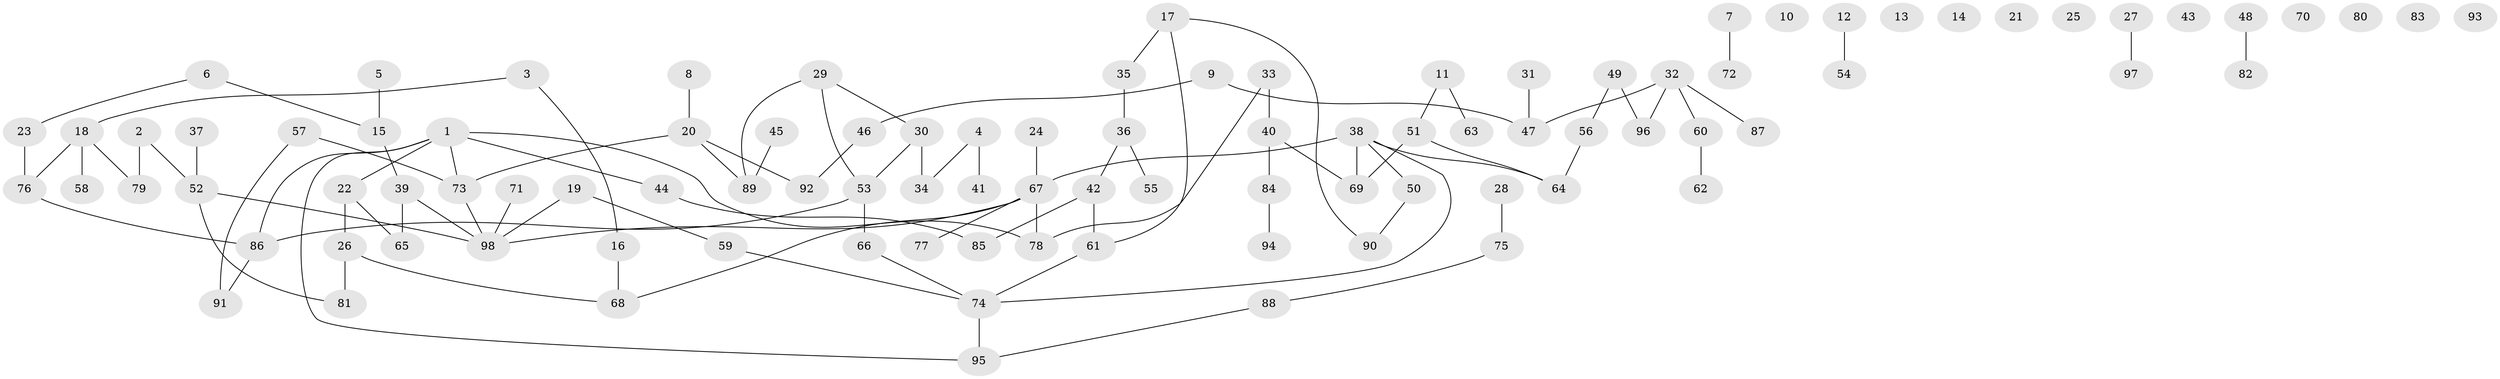 // Generated by graph-tools (version 1.1) at 2025/25/03/09/25 03:25:17]
// undirected, 98 vertices, 102 edges
graph export_dot {
graph [start="1"]
  node [color=gray90,style=filled];
  1;
  2;
  3;
  4;
  5;
  6;
  7;
  8;
  9;
  10;
  11;
  12;
  13;
  14;
  15;
  16;
  17;
  18;
  19;
  20;
  21;
  22;
  23;
  24;
  25;
  26;
  27;
  28;
  29;
  30;
  31;
  32;
  33;
  34;
  35;
  36;
  37;
  38;
  39;
  40;
  41;
  42;
  43;
  44;
  45;
  46;
  47;
  48;
  49;
  50;
  51;
  52;
  53;
  54;
  55;
  56;
  57;
  58;
  59;
  60;
  61;
  62;
  63;
  64;
  65;
  66;
  67;
  68;
  69;
  70;
  71;
  72;
  73;
  74;
  75;
  76;
  77;
  78;
  79;
  80;
  81;
  82;
  83;
  84;
  85;
  86;
  87;
  88;
  89;
  90;
  91;
  92;
  93;
  94;
  95;
  96;
  97;
  98;
  1 -- 22;
  1 -- 44;
  1 -- 73;
  1 -- 78;
  1 -- 86;
  1 -- 95;
  2 -- 52;
  2 -- 79;
  3 -- 16;
  3 -- 18;
  4 -- 34;
  4 -- 41;
  5 -- 15;
  6 -- 15;
  6 -- 23;
  7 -- 72;
  8 -- 20;
  9 -- 46;
  9 -- 47;
  11 -- 51;
  11 -- 63;
  12 -- 54;
  15 -- 39;
  16 -- 68;
  17 -- 35;
  17 -- 61;
  17 -- 90;
  18 -- 58;
  18 -- 76;
  18 -- 79;
  19 -- 59;
  19 -- 98;
  20 -- 73;
  20 -- 89;
  20 -- 92;
  22 -- 26;
  22 -- 65;
  23 -- 76;
  24 -- 67;
  26 -- 68;
  26 -- 81;
  27 -- 97;
  28 -- 75;
  29 -- 30;
  29 -- 53;
  29 -- 89;
  30 -- 34;
  30 -- 53;
  31 -- 47;
  32 -- 47;
  32 -- 60;
  32 -- 87;
  32 -- 96;
  33 -- 40;
  33 -- 78;
  35 -- 36;
  36 -- 42;
  36 -- 55;
  37 -- 52;
  38 -- 50;
  38 -- 64;
  38 -- 67;
  38 -- 69;
  38 -- 74;
  39 -- 65;
  39 -- 98;
  40 -- 69;
  40 -- 84;
  42 -- 61;
  42 -- 85;
  44 -- 85;
  45 -- 89;
  46 -- 92;
  48 -- 82;
  49 -- 56;
  49 -- 96;
  50 -- 90;
  51 -- 64;
  51 -- 69;
  52 -- 81;
  52 -- 98;
  53 -- 66;
  53 -- 86;
  56 -- 64;
  57 -- 73;
  57 -- 91;
  59 -- 74;
  60 -- 62;
  61 -- 74;
  66 -- 74;
  67 -- 68;
  67 -- 77;
  67 -- 78;
  67 -- 98;
  71 -- 98;
  73 -- 98;
  74 -- 95;
  75 -- 88;
  76 -- 86;
  84 -- 94;
  86 -- 91;
  88 -- 95;
}
